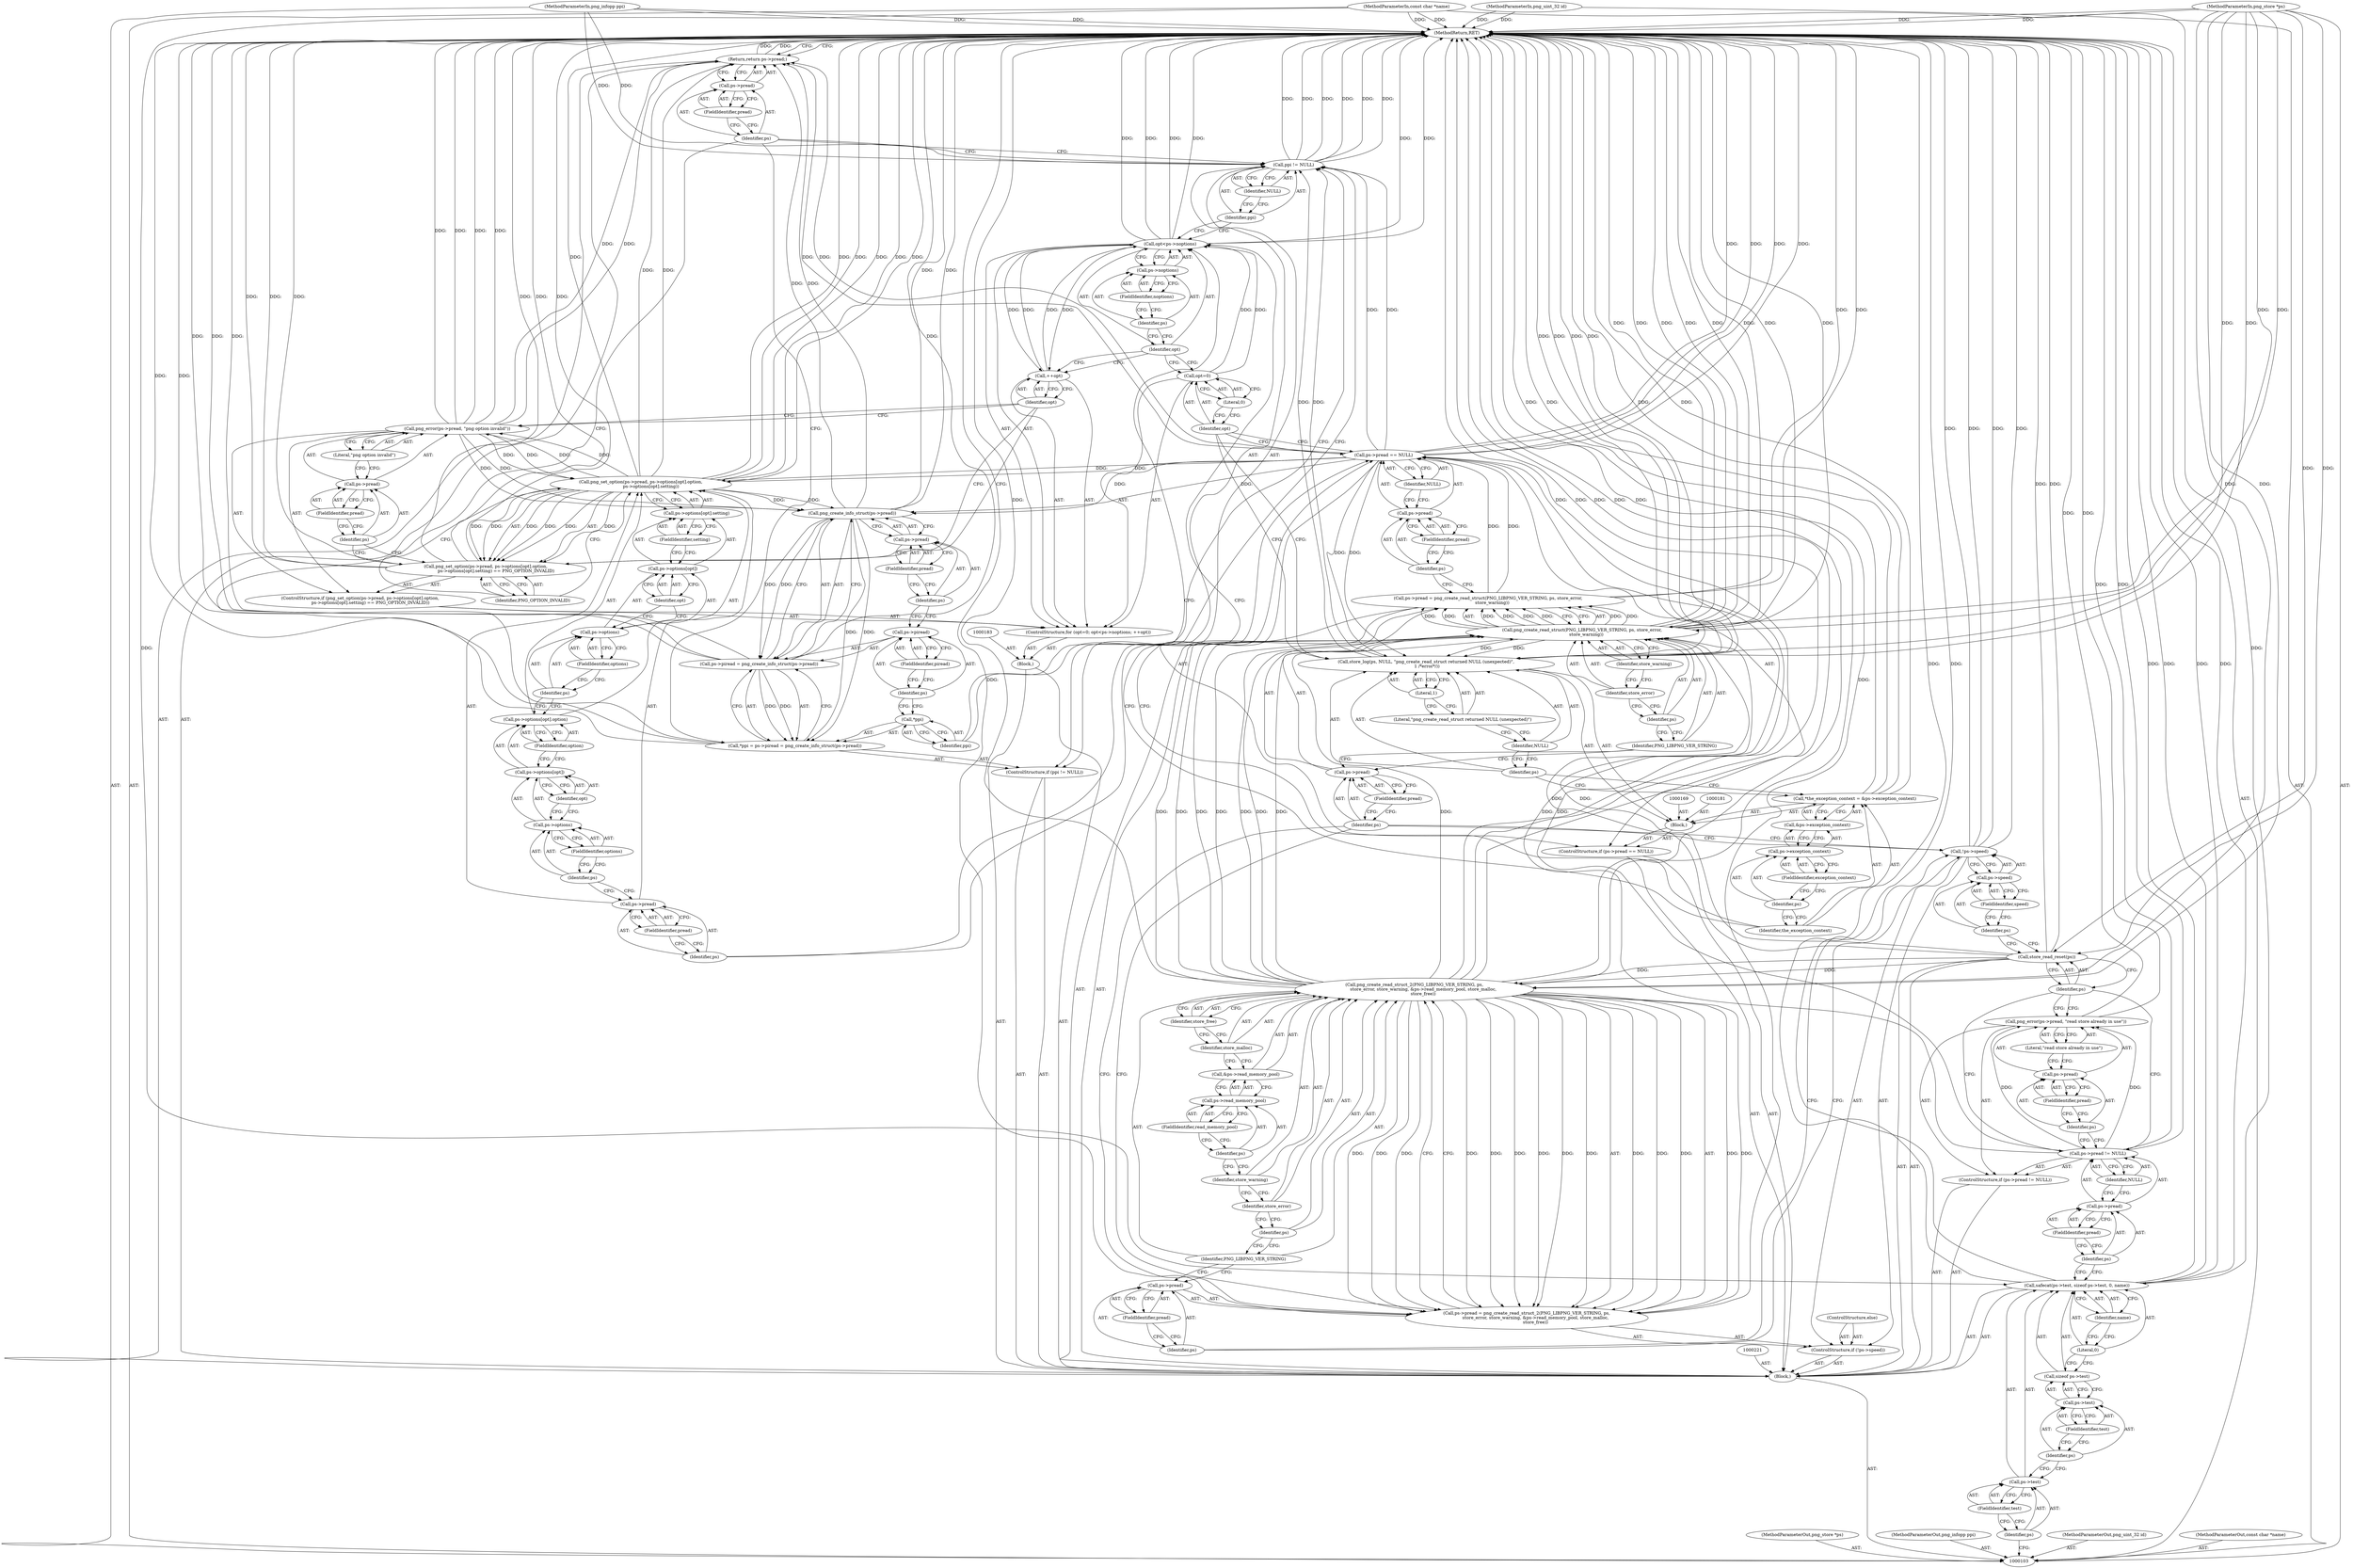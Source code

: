 digraph "0_Android_9d4853418ab2f754c2b63e091c29c5529b8b86ca_129" {
"1000241" [label="(MethodReturn,RET)"];
"1000104" [label="(MethodParameterIn,png_store *ps)"];
"1000359" [label="(MethodParameterOut,png_store *ps)"];
"1000105" [label="(MethodParameterIn,png_infopp ppi)"];
"1000360" [label="(MethodParameterOut,png_infopp ppi)"];
"1000106" [label="(MethodParameterIn,png_uint_32 id)"];
"1000361" [label="(MethodParameterOut,png_uint_32 id)"];
"1000131" [label="(Identifier,ps)"];
"1000130" [label="(Call,store_read_reset(ps))"];
"1000132" [label="(ControlStructure,if (!ps->speed))"];
"1000136" [label="(FieldIdentifier,speed)"];
"1000133" [label="(Call,!ps->speed)"];
"1000134" [label="(Call,ps->speed)"];
"1000135" [label="(Identifier,ps)"];
"1000107" [label="(MethodParameterIn,const char *name)"];
"1000362" [label="(MethodParameterOut,const char *name)"];
"1000140" [label="(FieldIdentifier,pread)"];
"1000141" [label="(Call,png_create_read_struct_2(PNG_LIBPNG_VER_STRING, ps,\n             store_error, store_warning, &ps->read_memory_pool, store_malloc,\n             store_free))"];
"1000142" [label="(Identifier,PNG_LIBPNG_VER_STRING)"];
"1000143" [label="(Identifier,ps)"];
"1000137" [label="(Call,ps->pread = png_create_read_struct_2(PNG_LIBPNG_VER_STRING, ps,\n             store_error, store_warning, &ps->read_memory_pool, store_malloc,\n             store_free))"];
"1000138" [label="(Call,ps->pread)"];
"1000139" [label="(Identifier,ps)"];
"1000144" [label="(Identifier,store_error)"];
"1000145" [label="(Identifier,store_warning)"];
"1000146" [label="(Call,&ps->read_memory_pool)"];
"1000147" [label="(Call,ps->read_memory_pool)"];
"1000148" [label="(Identifier,ps)"];
"1000149" [label="(FieldIdentifier,read_memory_pool)"];
"1000150" [label="(Identifier,store_malloc)"];
"1000151" [label="(Identifier,store_free)"];
"1000152" [label="(ControlStructure,else)"];
"1000157" [label="(Call,png_create_read_struct(PNG_LIBPNG_VER_STRING, ps, store_error,\n      store_warning))"];
"1000153" [label="(Call,ps->pread = png_create_read_struct(PNG_LIBPNG_VER_STRING, ps, store_error,\n      store_warning))"];
"1000154" [label="(Call,ps->pread)"];
"1000155" [label="(Identifier,ps)"];
"1000158" [label="(Identifier,PNG_LIBPNG_VER_STRING)"];
"1000159" [label="(Identifier,ps)"];
"1000160" [label="(Identifier,store_error)"];
"1000156" [label="(FieldIdentifier,pread)"];
"1000161" [label="(Identifier,store_warning)"];
"1000162" [label="(ControlStructure,if (ps->pread == NULL))"];
"1000167" [label="(Identifier,NULL)"];
"1000163" [label="(Call,ps->pread == NULL)"];
"1000164" [label="(Call,ps->pread)"];
"1000165" [label="(Identifier,ps)"];
"1000166" [label="(FieldIdentifier,pread)"];
"1000108" [label="(Block,)"];
"1000170" [label="(Call,*the_exception_context = &ps->exception_context)"];
"1000171" [label="(Identifier,the_exception_context)"];
"1000172" [label="(Call,&ps->exception_context)"];
"1000173" [label="(Call,ps->exception_context)"];
"1000174" [label="(Identifier,ps)"];
"1000175" [label="(FieldIdentifier,exception_context)"];
"1000177" [label="(Identifier,ps)"];
"1000178" [label="(Identifier,NULL)"];
"1000179" [label="(Literal,\"png_create_read_struct returned NULL (unexpected)\")"];
"1000176" [label="(Call,store_log(ps, NULL, \"png_create_read_struct returned NULL (unexpected)\",\n 1 /*error*/))"];
"1000180" [label="(Literal,1)"];
"1000168" [label="(Block,)"];
"1000182" [label="(Block,)"];
"1000184" [label="(ControlStructure,for (opt=0; opt<ps->noptions; ++opt))"];
"1000187" [label="(Literal,0)"];
"1000188" [label="(Call,opt<ps->noptions)"];
"1000189" [label="(Identifier,opt)"];
"1000190" [label="(Call,ps->noptions)"];
"1000191" [label="(Identifier,ps)"];
"1000192" [label="(FieldIdentifier,noptions)"];
"1000193" [label="(Call,++opt)"];
"1000194" [label="(Identifier,opt)"];
"1000185" [label="(Call,opt=0)"];
"1000186" [label="(Identifier,opt)"];
"1000195" [label="(ControlStructure,if (png_set_option(ps->pread, ps->options[opt].option,\n               ps->options[opt].setting) == PNG_OPTION_INVALID))"];
"1000198" [label="(Call,ps->pread)"];
"1000199" [label="(Identifier,ps)"];
"1000200" [label="(FieldIdentifier,pread)"];
"1000201" [label="(Call,ps->options[opt].option)"];
"1000202" [label="(Call,ps->options[opt])"];
"1000203" [label="(Call,ps->options)"];
"1000204" [label="(Identifier,ps)"];
"1000205" [label="(FieldIdentifier,options)"];
"1000206" [label="(Identifier,opt)"];
"1000207" [label="(FieldIdentifier,option)"];
"1000196" [label="(Call,png_set_option(ps->pread, ps->options[opt].option,\n               ps->options[opt].setting) == PNG_OPTION_INVALID)"];
"1000197" [label="(Call,png_set_option(ps->pread, ps->options[opt].option,\n               ps->options[opt].setting))"];
"1000208" [label="(Call,ps->options[opt].setting)"];
"1000209" [label="(Call,ps->options[opt])"];
"1000210" [label="(Call,ps->options)"];
"1000211" [label="(Identifier,ps)"];
"1000212" [label="(FieldIdentifier,options)"];
"1000213" [label="(Identifier,opt)"];
"1000214" [label="(FieldIdentifier,setting)"];
"1000215" [label="(Identifier,PNG_OPTION_INVALID)"];
"1000216" [label="(Call,png_error(ps->pread, \"png option invalid\"))"];
"1000217" [label="(Call,ps->pread)"];
"1000218" [label="(Identifier,ps)"];
"1000219" [label="(FieldIdentifier,pread)"];
"1000220" [label="(Literal,\"png option invalid\")"];
"1000110" [label="(Call,ps->test)"];
"1000111" [label="(Identifier,ps)"];
"1000112" [label="(FieldIdentifier,test)"];
"1000113" [label="(Call,sizeof ps->test)"];
"1000114" [label="(Call,ps->test)"];
"1000115" [label="(Identifier,ps)"];
"1000116" [label="(FieldIdentifier,test)"];
"1000117" [label="(Literal,0)"];
"1000109" [label="(Call,safecat(ps->test, sizeof ps->test, 0, name))"];
"1000118" [label="(Identifier,name)"];
"1000222" [label="(ControlStructure,if (ppi != NULL))"];
"1000225" [label="(Identifier,NULL)"];
"1000223" [label="(Call,ppi != NULL)"];
"1000224" [label="(Identifier,ppi)"];
"1000226" [label="(Call,*ppi = ps->piread = png_create_info_struct(ps->pread))"];
"1000227" [label="(Call,*ppi)"];
"1000232" [label="(FieldIdentifier,piread)"];
"1000228" [label="(Identifier,ppi)"];
"1000233" [label="(Call,png_create_info_struct(ps->pread))"];
"1000234" [label="(Call,ps->pread)"];
"1000235" [label="(Identifier,ps)"];
"1000236" [label="(FieldIdentifier,pread)"];
"1000229" [label="(Call,ps->piread = png_create_info_struct(ps->pread))"];
"1000230" [label="(Call,ps->piread)"];
"1000231" [label="(Identifier,ps)"];
"1000237" [label="(Return,return ps->pread;)"];
"1000240" [label="(FieldIdentifier,pread)"];
"1000238" [label="(Call,ps->pread)"];
"1000239" [label="(Identifier,ps)"];
"1000119" [label="(ControlStructure,if (ps->pread != NULL))"];
"1000124" [label="(Identifier,NULL)"];
"1000120" [label="(Call,ps->pread != NULL)"];
"1000121" [label="(Call,ps->pread)"];
"1000122" [label="(Identifier,ps)"];
"1000123" [label="(FieldIdentifier,pread)"];
"1000126" [label="(Call,ps->pread)"];
"1000127" [label="(Identifier,ps)"];
"1000128" [label="(FieldIdentifier,pread)"];
"1000129" [label="(Literal,\"read store already in use\")"];
"1000125" [label="(Call,png_error(ps->pread, \"read store already in use\"))"];
"1000241" -> "1000103"  [label="AST: "];
"1000241" -> "1000237"  [label="CFG: "];
"1000223" -> "1000241"  [label="DDG: "];
"1000223" -> "1000241"  [label="DDG: "];
"1000223" -> "1000241"  [label="DDG: "];
"1000188" -> "1000241"  [label="DDG: "];
"1000188" -> "1000241"  [label="DDG: "];
"1000188" -> "1000241"  [label="DDG: "];
"1000104" -> "1000241"  [label="DDG: "];
"1000137" -> "1000241"  [label="DDG: "];
"1000109" -> "1000241"  [label="DDG: "];
"1000109" -> "1000241"  [label="DDG: "];
"1000109" -> "1000241"  [label="DDG: "];
"1000133" -> "1000241"  [label="DDG: "];
"1000133" -> "1000241"  [label="DDG: "];
"1000196" -> "1000241"  [label="DDG: "];
"1000196" -> "1000241"  [label="DDG: "];
"1000196" -> "1000241"  [label="DDG: "];
"1000157" -> "1000241"  [label="DDG: "];
"1000157" -> "1000241"  [label="DDG: "];
"1000157" -> "1000241"  [label="DDG: "];
"1000157" -> "1000241"  [label="DDG: "];
"1000130" -> "1000241"  [label="DDG: "];
"1000163" -> "1000241"  [label="DDG: "];
"1000163" -> "1000241"  [label="DDG: "];
"1000170" -> "1000241"  [label="DDG: "];
"1000170" -> "1000241"  [label="DDG: "];
"1000125" -> "1000241"  [label="DDG: "];
"1000197" -> "1000241"  [label="DDG: "];
"1000197" -> "1000241"  [label="DDG: "];
"1000197" -> "1000241"  [label="DDG: "];
"1000226" -> "1000241"  [label="DDG: "];
"1000107" -> "1000241"  [label="DDG: "];
"1000141" -> "1000241"  [label="DDG: "];
"1000141" -> "1000241"  [label="DDG: "];
"1000141" -> "1000241"  [label="DDG: "];
"1000229" -> "1000241"  [label="DDG: "];
"1000229" -> "1000241"  [label="DDG: "];
"1000216" -> "1000241"  [label="DDG: "];
"1000216" -> "1000241"  [label="DDG: "];
"1000153" -> "1000241"  [label="DDG: "];
"1000105" -> "1000241"  [label="DDG: "];
"1000176" -> "1000241"  [label="DDG: "];
"1000176" -> "1000241"  [label="DDG: "];
"1000120" -> "1000241"  [label="DDG: "];
"1000233" -> "1000241"  [label="DDG: "];
"1000106" -> "1000241"  [label="DDG: "];
"1000237" -> "1000241"  [label="DDG: "];
"1000104" -> "1000103"  [label="AST: "];
"1000104" -> "1000241"  [label="DDG: "];
"1000104" -> "1000130"  [label="DDG: "];
"1000104" -> "1000141"  [label="DDG: "];
"1000104" -> "1000157"  [label="DDG: "];
"1000104" -> "1000176"  [label="DDG: "];
"1000359" -> "1000103"  [label="AST: "];
"1000105" -> "1000103"  [label="AST: "];
"1000105" -> "1000241"  [label="DDG: "];
"1000105" -> "1000223"  [label="DDG: "];
"1000360" -> "1000103"  [label="AST: "];
"1000106" -> "1000103"  [label="AST: "];
"1000106" -> "1000241"  [label="DDG: "];
"1000361" -> "1000103"  [label="AST: "];
"1000131" -> "1000130"  [label="AST: "];
"1000131" -> "1000125"  [label="CFG: "];
"1000131" -> "1000120"  [label="CFG: "];
"1000130" -> "1000131"  [label="CFG: "];
"1000130" -> "1000108"  [label="AST: "];
"1000130" -> "1000131"  [label="CFG: "];
"1000131" -> "1000130"  [label="AST: "];
"1000135" -> "1000130"  [label="CFG: "];
"1000130" -> "1000241"  [label="DDG: "];
"1000104" -> "1000130"  [label="DDG: "];
"1000130" -> "1000141"  [label="DDG: "];
"1000130" -> "1000157"  [label="DDG: "];
"1000132" -> "1000108"  [label="AST: "];
"1000133" -> "1000132"  [label="AST: "];
"1000137" -> "1000132"  [label="AST: "];
"1000152" -> "1000132"  [label="AST: "];
"1000136" -> "1000134"  [label="AST: "];
"1000136" -> "1000135"  [label="CFG: "];
"1000134" -> "1000136"  [label="CFG: "];
"1000133" -> "1000132"  [label="AST: "];
"1000133" -> "1000134"  [label="CFG: "];
"1000134" -> "1000133"  [label="AST: "];
"1000139" -> "1000133"  [label="CFG: "];
"1000155" -> "1000133"  [label="CFG: "];
"1000133" -> "1000241"  [label="DDG: "];
"1000133" -> "1000241"  [label="DDG: "];
"1000134" -> "1000133"  [label="AST: "];
"1000134" -> "1000136"  [label="CFG: "];
"1000135" -> "1000134"  [label="AST: "];
"1000136" -> "1000134"  [label="AST: "];
"1000133" -> "1000134"  [label="CFG: "];
"1000135" -> "1000134"  [label="AST: "];
"1000135" -> "1000130"  [label="CFG: "];
"1000136" -> "1000135"  [label="CFG: "];
"1000107" -> "1000103"  [label="AST: "];
"1000107" -> "1000241"  [label="DDG: "];
"1000107" -> "1000109"  [label="DDG: "];
"1000362" -> "1000103"  [label="AST: "];
"1000140" -> "1000138"  [label="AST: "];
"1000140" -> "1000139"  [label="CFG: "];
"1000138" -> "1000140"  [label="CFG: "];
"1000141" -> "1000137"  [label="AST: "];
"1000141" -> "1000151"  [label="CFG: "];
"1000142" -> "1000141"  [label="AST: "];
"1000143" -> "1000141"  [label="AST: "];
"1000144" -> "1000141"  [label="AST: "];
"1000145" -> "1000141"  [label="AST: "];
"1000146" -> "1000141"  [label="AST: "];
"1000150" -> "1000141"  [label="AST: "];
"1000151" -> "1000141"  [label="AST: "];
"1000137" -> "1000141"  [label="CFG: "];
"1000141" -> "1000241"  [label="DDG: "];
"1000141" -> "1000241"  [label="DDG: "];
"1000141" -> "1000241"  [label="DDG: "];
"1000141" -> "1000137"  [label="DDG: "];
"1000141" -> "1000137"  [label="DDG: "];
"1000141" -> "1000137"  [label="DDG: "];
"1000141" -> "1000137"  [label="DDG: "];
"1000141" -> "1000137"  [label="DDG: "];
"1000141" -> "1000137"  [label="DDG: "];
"1000141" -> "1000137"  [label="DDG: "];
"1000130" -> "1000141"  [label="DDG: "];
"1000104" -> "1000141"  [label="DDG: "];
"1000141" -> "1000157"  [label="DDG: "];
"1000141" -> "1000157"  [label="DDG: "];
"1000141" -> "1000157"  [label="DDG: "];
"1000141" -> "1000157"  [label="DDG: "];
"1000142" -> "1000141"  [label="AST: "];
"1000142" -> "1000138"  [label="CFG: "];
"1000143" -> "1000142"  [label="CFG: "];
"1000143" -> "1000141"  [label="AST: "];
"1000143" -> "1000142"  [label="CFG: "];
"1000144" -> "1000143"  [label="CFG: "];
"1000137" -> "1000132"  [label="AST: "];
"1000137" -> "1000141"  [label="CFG: "];
"1000138" -> "1000137"  [label="AST: "];
"1000141" -> "1000137"  [label="AST: "];
"1000155" -> "1000137"  [label="CFG: "];
"1000137" -> "1000241"  [label="DDG: "];
"1000141" -> "1000137"  [label="DDG: "];
"1000141" -> "1000137"  [label="DDG: "];
"1000141" -> "1000137"  [label="DDG: "];
"1000141" -> "1000137"  [label="DDG: "];
"1000141" -> "1000137"  [label="DDG: "];
"1000141" -> "1000137"  [label="DDG: "];
"1000141" -> "1000137"  [label="DDG: "];
"1000138" -> "1000137"  [label="AST: "];
"1000138" -> "1000140"  [label="CFG: "];
"1000139" -> "1000138"  [label="AST: "];
"1000140" -> "1000138"  [label="AST: "];
"1000142" -> "1000138"  [label="CFG: "];
"1000139" -> "1000138"  [label="AST: "];
"1000139" -> "1000133"  [label="CFG: "];
"1000140" -> "1000139"  [label="CFG: "];
"1000144" -> "1000141"  [label="AST: "];
"1000144" -> "1000143"  [label="CFG: "];
"1000145" -> "1000144"  [label="CFG: "];
"1000145" -> "1000141"  [label="AST: "];
"1000145" -> "1000144"  [label="CFG: "];
"1000148" -> "1000145"  [label="CFG: "];
"1000146" -> "1000141"  [label="AST: "];
"1000146" -> "1000147"  [label="CFG: "];
"1000147" -> "1000146"  [label="AST: "];
"1000150" -> "1000146"  [label="CFG: "];
"1000147" -> "1000146"  [label="AST: "];
"1000147" -> "1000149"  [label="CFG: "];
"1000148" -> "1000147"  [label="AST: "];
"1000149" -> "1000147"  [label="AST: "];
"1000146" -> "1000147"  [label="CFG: "];
"1000148" -> "1000147"  [label="AST: "];
"1000148" -> "1000145"  [label="CFG: "];
"1000149" -> "1000148"  [label="CFG: "];
"1000149" -> "1000147"  [label="AST: "];
"1000149" -> "1000148"  [label="CFG: "];
"1000147" -> "1000149"  [label="CFG: "];
"1000150" -> "1000141"  [label="AST: "];
"1000150" -> "1000146"  [label="CFG: "];
"1000151" -> "1000150"  [label="CFG: "];
"1000151" -> "1000141"  [label="AST: "];
"1000151" -> "1000150"  [label="CFG: "];
"1000141" -> "1000151"  [label="CFG: "];
"1000152" -> "1000132"  [label="AST: "];
"1000157" -> "1000153"  [label="AST: "];
"1000157" -> "1000161"  [label="CFG: "];
"1000158" -> "1000157"  [label="AST: "];
"1000159" -> "1000157"  [label="AST: "];
"1000160" -> "1000157"  [label="AST: "];
"1000161" -> "1000157"  [label="AST: "];
"1000153" -> "1000157"  [label="CFG: "];
"1000157" -> "1000241"  [label="DDG: "];
"1000157" -> "1000241"  [label="DDG: "];
"1000157" -> "1000241"  [label="DDG: "];
"1000157" -> "1000241"  [label="DDG: "];
"1000157" -> "1000153"  [label="DDG: "];
"1000157" -> "1000153"  [label="DDG: "];
"1000157" -> "1000153"  [label="DDG: "];
"1000157" -> "1000153"  [label="DDG: "];
"1000141" -> "1000157"  [label="DDG: "];
"1000141" -> "1000157"  [label="DDG: "];
"1000141" -> "1000157"  [label="DDG: "];
"1000141" -> "1000157"  [label="DDG: "];
"1000130" -> "1000157"  [label="DDG: "];
"1000104" -> "1000157"  [label="DDG: "];
"1000157" -> "1000176"  [label="DDG: "];
"1000153" -> "1000108"  [label="AST: "];
"1000153" -> "1000157"  [label="CFG: "];
"1000154" -> "1000153"  [label="AST: "];
"1000157" -> "1000153"  [label="AST: "];
"1000165" -> "1000153"  [label="CFG: "];
"1000153" -> "1000241"  [label="DDG: "];
"1000157" -> "1000153"  [label="DDG: "];
"1000157" -> "1000153"  [label="DDG: "];
"1000157" -> "1000153"  [label="DDG: "];
"1000157" -> "1000153"  [label="DDG: "];
"1000153" -> "1000163"  [label="DDG: "];
"1000154" -> "1000153"  [label="AST: "];
"1000154" -> "1000156"  [label="CFG: "];
"1000155" -> "1000154"  [label="AST: "];
"1000156" -> "1000154"  [label="AST: "];
"1000158" -> "1000154"  [label="CFG: "];
"1000155" -> "1000154"  [label="AST: "];
"1000155" -> "1000137"  [label="CFG: "];
"1000155" -> "1000133"  [label="CFG: "];
"1000156" -> "1000155"  [label="CFG: "];
"1000158" -> "1000157"  [label="AST: "];
"1000158" -> "1000154"  [label="CFG: "];
"1000159" -> "1000158"  [label="CFG: "];
"1000159" -> "1000157"  [label="AST: "];
"1000159" -> "1000158"  [label="CFG: "];
"1000160" -> "1000159"  [label="CFG: "];
"1000160" -> "1000157"  [label="AST: "];
"1000160" -> "1000159"  [label="CFG: "];
"1000161" -> "1000160"  [label="CFG: "];
"1000156" -> "1000154"  [label="AST: "];
"1000156" -> "1000155"  [label="CFG: "];
"1000154" -> "1000156"  [label="CFG: "];
"1000161" -> "1000157"  [label="AST: "];
"1000161" -> "1000160"  [label="CFG: "];
"1000157" -> "1000161"  [label="CFG: "];
"1000162" -> "1000108"  [label="AST: "];
"1000163" -> "1000162"  [label="AST: "];
"1000168" -> "1000162"  [label="AST: "];
"1000167" -> "1000163"  [label="AST: "];
"1000167" -> "1000164"  [label="CFG: "];
"1000163" -> "1000167"  [label="CFG: "];
"1000163" -> "1000162"  [label="AST: "];
"1000163" -> "1000167"  [label="CFG: "];
"1000164" -> "1000163"  [label="AST: "];
"1000167" -> "1000163"  [label="AST: "];
"1000171" -> "1000163"  [label="CFG: "];
"1000186" -> "1000163"  [label="CFG: "];
"1000163" -> "1000241"  [label="DDG: "];
"1000163" -> "1000241"  [label="DDG: "];
"1000153" -> "1000163"  [label="DDG: "];
"1000120" -> "1000163"  [label="DDG: "];
"1000163" -> "1000176"  [label="DDG: "];
"1000163" -> "1000197"  [label="DDG: "];
"1000163" -> "1000223"  [label="DDG: "];
"1000163" -> "1000233"  [label="DDG: "];
"1000163" -> "1000237"  [label="DDG: "];
"1000164" -> "1000163"  [label="AST: "];
"1000164" -> "1000166"  [label="CFG: "];
"1000165" -> "1000164"  [label="AST: "];
"1000166" -> "1000164"  [label="AST: "];
"1000167" -> "1000164"  [label="CFG: "];
"1000165" -> "1000164"  [label="AST: "];
"1000165" -> "1000153"  [label="CFG: "];
"1000166" -> "1000165"  [label="CFG: "];
"1000166" -> "1000164"  [label="AST: "];
"1000166" -> "1000165"  [label="CFG: "];
"1000164" -> "1000166"  [label="CFG: "];
"1000108" -> "1000103"  [label="AST: "];
"1000109" -> "1000108"  [label="AST: "];
"1000119" -> "1000108"  [label="AST: "];
"1000130" -> "1000108"  [label="AST: "];
"1000132" -> "1000108"  [label="AST: "];
"1000153" -> "1000108"  [label="AST: "];
"1000162" -> "1000108"  [label="AST: "];
"1000182" -> "1000108"  [label="AST: "];
"1000221" -> "1000108"  [label="AST: "];
"1000222" -> "1000108"  [label="AST: "];
"1000237" -> "1000108"  [label="AST: "];
"1000170" -> "1000168"  [label="AST: "];
"1000170" -> "1000172"  [label="CFG: "];
"1000171" -> "1000170"  [label="AST: "];
"1000172" -> "1000170"  [label="AST: "];
"1000177" -> "1000170"  [label="CFG: "];
"1000170" -> "1000241"  [label="DDG: "];
"1000170" -> "1000241"  [label="DDG: "];
"1000171" -> "1000170"  [label="AST: "];
"1000171" -> "1000163"  [label="CFG: "];
"1000174" -> "1000171"  [label="CFG: "];
"1000172" -> "1000170"  [label="AST: "];
"1000172" -> "1000173"  [label="CFG: "];
"1000173" -> "1000172"  [label="AST: "];
"1000170" -> "1000172"  [label="CFG: "];
"1000173" -> "1000172"  [label="AST: "];
"1000173" -> "1000175"  [label="CFG: "];
"1000174" -> "1000173"  [label="AST: "];
"1000175" -> "1000173"  [label="AST: "];
"1000172" -> "1000173"  [label="CFG: "];
"1000174" -> "1000173"  [label="AST: "];
"1000174" -> "1000171"  [label="CFG: "];
"1000175" -> "1000174"  [label="CFG: "];
"1000175" -> "1000173"  [label="AST: "];
"1000175" -> "1000174"  [label="CFG: "];
"1000173" -> "1000175"  [label="CFG: "];
"1000177" -> "1000176"  [label="AST: "];
"1000177" -> "1000170"  [label="CFG: "];
"1000178" -> "1000177"  [label="CFG: "];
"1000178" -> "1000176"  [label="AST: "];
"1000178" -> "1000177"  [label="CFG: "];
"1000179" -> "1000178"  [label="CFG: "];
"1000179" -> "1000176"  [label="AST: "];
"1000179" -> "1000178"  [label="CFG: "];
"1000180" -> "1000179"  [label="CFG: "];
"1000176" -> "1000168"  [label="AST: "];
"1000176" -> "1000180"  [label="CFG: "];
"1000177" -> "1000176"  [label="AST: "];
"1000178" -> "1000176"  [label="AST: "];
"1000179" -> "1000176"  [label="AST: "];
"1000180" -> "1000176"  [label="AST: "];
"1000186" -> "1000176"  [label="CFG: "];
"1000176" -> "1000241"  [label="DDG: "];
"1000176" -> "1000241"  [label="DDG: "];
"1000157" -> "1000176"  [label="DDG: "];
"1000104" -> "1000176"  [label="DDG: "];
"1000163" -> "1000176"  [label="DDG: "];
"1000176" -> "1000223"  [label="DDG: "];
"1000180" -> "1000176"  [label="AST: "];
"1000180" -> "1000179"  [label="CFG: "];
"1000176" -> "1000180"  [label="CFG: "];
"1000168" -> "1000162"  [label="AST: "];
"1000169" -> "1000168"  [label="AST: "];
"1000170" -> "1000168"  [label="AST: "];
"1000176" -> "1000168"  [label="AST: "];
"1000181" -> "1000168"  [label="AST: "];
"1000182" -> "1000108"  [label="AST: "];
"1000183" -> "1000182"  [label="AST: "];
"1000184" -> "1000182"  [label="AST: "];
"1000184" -> "1000182"  [label="AST: "];
"1000185" -> "1000184"  [label="AST: "];
"1000188" -> "1000184"  [label="AST: "];
"1000193" -> "1000184"  [label="AST: "];
"1000195" -> "1000184"  [label="AST: "];
"1000187" -> "1000185"  [label="AST: "];
"1000187" -> "1000186"  [label="CFG: "];
"1000185" -> "1000187"  [label="CFG: "];
"1000188" -> "1000184"  [label="AST: "];
"1000188" -> "1000190"  [label="CFG: "];
"1000189" -> "1000188"  [label="AST: "];
"1000190" -> "1000188"  [label="AST: "];
"1000199" -> "1000188"  [label="CFG: "];
"1000224" -> "1000188"  [label="CFG: "];
"1000188" -> "1000241"  [label="DDG: "];
"1000188" -> "1000241"  [label="DDG: "];
"1000188" -> "1000241"  [label="DDG: "];
"1000185" -> "1000188"  [label="DDG: "];
"1000193" -> "1000188"  [label="DDG: "];
"1000188" -> "1000193"  [label="DDG: "];
"1000189" -> "1000188"  [label="AST: "];
"1000189" -> "1000185"  [label="CFG: "];
"1000189" -> "1000193"  [label="CFG: "];
"1000191" -> "1000189"  [label="CFG: "];
"1000190" -> "1000188"  [label="AST: "];
"1000190" -> "1000192"  [label="CFG: "];
"1000191" -> "1000190"  [label="AST: "];
"1000192" -> "1000190"  [label="AST: "];
"1000188" -> "1000190"  [label="CFG: "];
"1000191" -> "1000190"  [label="AST: "];
"1000191" -> "1000189"  [label="CFG: "];
"1000192" -> "1000191"  [label="CFG: "];
"1000192" -> "1000190"  [label="AST: "];
"1000192" -> "1000191"  [label="CFG: "];
"1000190" -> "1000192"  [label="CFG: "];
"1000193" -> "1000184"  [label="AST: "];
"1000193" -> "1000194"  [label="CFG: "];
"1000194" -> "1000193"  [label="AST: "];
"1000189" -> "1000193"  [label="CFG: "];
"1000193" -> "1000188"  [label="DDG: "];
"1000188" -> "1000193"  [label="DDG: "];
"1000194" -> "1000193"  [label="AST: "];
"1000194" -> "1000216"  [label="CFG: "];
"1000194" -> "1000196"  [label="CFG: "];
"1000193" -> "1000194"  [label="CFG: "];
"1000185" -> "1000184"  [label="AST: "];
"1000185" -> "1000187"  [label="CFG: "];
"1000186" -> "1000185"  [label="AST: "];
"1000187" -> "1000185"  [label="AST: "];
"1000189" -> "1000185"  [label="CFG: "];
"1000185" -> "1000188"  [label="DDG: "];
"1000186" -> "1000185"  [label="AST: "];
"1000186" -> "1000176"  [label="CFG: "];
"1000186" -> "1000163"  [label="CFG: "];
"1000187" -> "1000186"  [label="CFG: "];
"1000195" -> "1000184"  [label="AST: "];
"1000196" -> "1000195"  [label="AST: "];
"1000216" -> "1000195"  [label="AST: "];
"1000198" -> "1000197"  [label="AST: "];
"1000198" -> "1000200"  [label="CFG: "];
"1000199" -> "1000198"  [label="AST: "];
"1000200" -> "1000198"  [label="AST: "];
"1000204" -> "1000198"  [label="CFG: "];
"1000199" -> "1000198"  [label="AST: "];
"1000199" -> "1000188"  [label="CFG: "];
"1000200" -> "1000199"  [label="CFG: "];
"1000200" -> "1000198"  [label="AST: "];
"1000200" -> "1000199"  [label="CFG: "];
"1000198" -> "1000200"  [label="CFG: "];
"1000201" -> "1000197"  [label="AST: "];
"1000201" -> "1000207"  [label="CFG: "];
"1000202" -> "1000201"  [label="AST: "];
"1000207" -> "1000201"  [label="AST: "];
"1000211" -> "1000201"  [label="CFG: "];
"1000202" -> "1000201"  [label="AST: "];
"1000202" -> "1000206"  [label="CFG: "];
"1000203" -> "1000202"  [label="AST: "];
"1000206" -> "1000202"  [label="AST: "];
"1000207" -> "1000202"  [label="CFG: "];
"1000203" -> "1000202"  [label="AST: "];
"1000203" -> "1000205"  [label="CFG: "];
"1000204" -> "1000203"  [label="AST: "];
"1000205" -> "1000203"  [label="AST: "];
"1000206" -> "1000203"  [label="CFG: "];
"1000204" -> "1000203"  [label="AST: "];
"1000204" -> "1000198"  [label="CFG: "];
"1000205" -> "1000204"  [label="CFG: "];
"1000205" -> "1000203"  [label="AST: "];
"1000205" -> "1000204"  [label="CFG: "];
"1000203" -> "1000205"  [label="CFG: "];
"1000206" -> "1000202"  [label="AST: "];
"1000206" -> "1000203"  [label="CFG: "];
"1000202" -> "1000206"  [label="CFG: "];
"1000207" -> "1000201"  [label="AST: "];
"1000207" -> "1000202"  [label="CFG: "];
"1000201" -> "1000207"  [label="CFG: "];
"1000196" -> "1000195"  [label="AST: "];
"1000196" -> "1000215"  [label="CFG: "];
"1000197" -> "1000196"  [label="AST: "];
"1000215" -> "1000196"  [label="AST: "];
"1000218" -> "1000196"  [label="CFG: "];
"1000194" -> "1000196"  [label="CFG: "];
"1000196" -> "1000241"  [label="DDG: "];
"1000196" -> "1000241"  [label="DDG: "];
"1000196" -> "1000241"  [label="DDG: "];
"1000197" -> "1000196"  [label="DDG: "];
"1000197" -> "1000196"  [label="DDG: "];
"1000197" -> "1000196"  [label="DDG: "];
"1000197" -> "1000196"  [label="AST: "];
"1000197" -> "1000208"  [label="CFG: "];
"1000198" -> "1000197"  [label="AST: "];
"1000201" -> "1000197"  [label="AST: "];
"1000208" -> "1000197"  [label="AST: "];
"1000215" -> "1000197"  [label="CFG: "];
"1000197" -> "1000241"  [label="DDG: "];
"1000197" -> "1000241"  [label="DDG: "];
"1000197" -> "1000241"  [label="DDG: "];
"1000197" -> "1000196"  [label="DDG: "];
"1000197" -> "1000196"  [label="DDG: "];
"1000197" -> "1000196"  [label="DDG: "];
"1000163" -> "1000197"  [label="DDG: "];
"1000216" -> "1000197"  [label="DDG: "];
"1000197" -> "1000216"  [label="DDG: "];
"1000197" -> "1000233"  [label="DDG: "];
"1000197" -> "1000237"  [label="DDG: "];
"1000208" -> "1000197"  [label="AST: "];
"1000208" -> "1000214"  [label="CFG: "];
"1000209" -> "1000208"  [label="AST: "];
"1000214" -> "1000208"  [label="AST: "];
"1000197" -> "1000208"  [label="CFG: "];
"1000209" -> "1000208"  [label="AST: "];
"1000209" -> "1000213"  [label="CFG: "];
"1000210" -> "1000209"  [label="AST: "];
"1000213" -> "1000209"  [label="AST: "];
"1000214" -> "1000209"  [label="CFG: "];
"1000210" -> "1000209"  [label="AST: "];
"1000210" -> "1000212"  [label="CFG: "];
"1000211" -> "1000210"  [label="AST: "];
"1000212" -> "1000210"  [label="AST: "];
"1000213" -> "1000210"  [label="CFG: "];
"1000211" -> "1000210"  [label="AST: "];
"1000211" -> "1000201"  [label="CFG: "];
"1000212" -> "1000211"  [label="CFG: "];
"1000212" -> "1000210"  [label="AST: "];
"1000212" -> "1000211"  [label="CFG: "];
"1000210" -> "1000212"  [label="CFG: "];
"1000213" -> "1000209"  [label="AST: "];
"1000213" -> "1000210"  [label="CFG: "];
"1000209" -> "1000213"  [label="CFG: "];
"1000214" -> "1000208"  [label="AST: "];
"1000214" -> "1000209"  [label="CFG: "];
"1000208" -> "1000214"  [label="CFG: "];
"1000215" -> "1000196"  [label="AST: "];
"1000215" -> "1000197"  [label="CFG: "];
"1000196" -> "1000215"  [label="CFG: "];
"1000216" -> "1000195"  [label="AST: "];
"1000216" -> "1000220"  [label="CFG: "];
"1000217" -> "1000216"  [label="AST: "];
"1000220" -> "1000216"  [label="AST: "];
"1000194" -> "1000216"  [label="CFG: "];
"1000216" -> "1000241"  [label="DDG: "];
"1000216" -> "1000241"  [label="DDG: "];
"1000216" -> "1000197"  [label="DDG: "];
"1000197" -> "1000216"  [label="DDG: "];
"1000216" -> "1000233"  [label="DDG: "];
"1000216" -> "1000237"  [label="DDG: "];
"1000217" -> "1000216"  [label="AST: "];
"1000217" -> "1000219"  [label="CFG: "];
"1000218" -> "1000217"  [label="AST: "];
"1000219" -> "1000217"  [label="AST: "];
"1000220" -> "1000217"  [label="CFG: "];
"1000218" -> "1000217"  [label="AST: "];
"1000218" -> "1000196"  [label="CFG: "];
"1000219" -> "1000218"  [label="CFG: "];
"1000219" -> "1000217"  [label="AST: "];
"1000219" -> "1000218"  [label="CFG: "];
"1000217" -> "1000219"  [label="CFG: "];
"1000220" -> "1000216"  [label="AST: "];
"1000220" -> "1000217"  [label="CFG: "];
"1000216" -> "1000220"  [label="CFG: "];
"1000110" -> "1000109"  [label="AST: "];
"1000110" -> "1000112"  [label="CFG: "];
"1000111" -> "1000110"  [label="AST: "];
"1000112" -> "1000110"  [label="AST: "];
"1000115" -> "1000110"  [label="CFG: "];
"1000111" -> "1000110"  [label="AST: "];
"1000111" -> "1000103"  [label="CFG: "];
"1000112" -> "1000111"  [label="CFG: "];
"1000112" -> "1000110"  [label="AST: "];
"1000112" -> "1000111"  [label="CFG: "];
"1000110" -> "1000112"  [label="CFG: "];
"1000113" -> "1000109"  [label="AST: "];
"1000113" -> "1000114"  [label="CFG: "];
"1000114" -> "1000113"  [label="AST: "];
"1000117" -> "1000113"  [label="CFG: "];
"1000114" -> "1000113"  [label="AST: "];
"1000114" -> "1000116"  [label="CFG: "];
"1000115" -> "1000114"  [label="AST: "];
"1000116" -> "1000114"  [label="AST: "];
"1000113" -> "1000114"  [label="CFG: "];
"1000115" -> "1000114"  [label="AST: "];
"1000115" -> "1000110"  [label="CFG: "];
"1000116" -> "1000115"  [label="CFG: "];
"1000116" -> "1000114"  [label="AST: "];
"1000116" -> "1000115"  [label="CFG: "];
"1000114" -> "1000116"  [label="CFG: "];
"1000117" -> "1000109"  [label="AST: "];
"1000117" -> "1000113"  [label="CFG: "];
"1000118" -> "1000117"  [label="CFG: "];
"1000109" -> "1000108"  [label="AST: "];
"1000109" -> "1000118"  [label="CFG: "];
"1000110" -> "1000109"  [label="AST: "];
"1000113" -> "1000109"  [label="AST: "];
"1000117" -> "1000109"  [label="AST: "];
"1000118" -> "1000109"  [label="AST: "];
"1000122" -> "1000109"  [label="CFG: "];
"1000109" -> "1000241"  [label="DDG: "];
"1000109" -> "1000241"  [label="DDG: "];
"1000109" -> "1000241"  [label="DDG: "];
"1000107" -> "1000109"  [label="DDG: "];
"1000118" -> "1000109"  [label="AST: "];
"1000118" -> "1000117"  [label="CFG: "];
"1000109" -> "1000118"  [label="CFG: "];
"1000222" -> "1000108"  [label="AST: "];
"1000223" -> "1000222"  [label="AST: "];
"1000226" -> "1000222"  [label="AST: "];
"1000225" -> "1000223"  [label="AST: "];
"1000225" -> "1000224"  [label="CFG: "];
"1000223" -> "1000225"  [label="CFG: "];
"1000223" -> "1000222"  [label="AST: "];
"1000223" -> "1000225"  [label="CFG: "];
"1000224" -> "1000223"  [label="AST: "];
"1000225" -> "1000223"  [label="AST: "];
"1000228" -> "1000223"  [label="CFG: "];
"1000239" -> "1000223"  [label="CFG: "];
"1000223" -> "1000241"  [label="DDG: "];
"1000223" -> "1000241"  [label="DDG: "];
"1000223" -> "1000241"  [label="DDG: "];
"1000105" -> "1000223"  [label="DDG: "];
"1000176" -> "1000223"  [label="DDG: "];
"1000163" -> "1000223"  [label="DDG: "];
"1000224" -> "1000223"  [label="AST: "];
"1000224" -> "1000188"  [label="CFG: "];
"1000225" -> "1000224"  [label="CFG: "];
"1000226" -> "1000222"  [label="AST: "];
"1000226" -> "1000229"  [label="CFG: "];
"1000227" -> "1000226"  [label="AST: "];
"1000229" -> "1000226"  [label="AST: "];
"1000239" -> "1000226"  [label="CFG: "];
"1000226" -> "1000241"  [label="DDG: "];
"1000229" -> "1000226"  [label="DDG: "];
"1000233" -> "1000226"  [label="DDG: "];
"1000227" -> "1000226"  [label="AST: "];
"1000227" -> "1000228"  [label="CFG: "];
"1000228" -> "1000227"  [label="AST: "];
"1000231" -> "1000227"  [label="CFG: "];
"1000232" -> "1000230"  [label="AST: "];
"1000232" -> "1000231"  [label="CFG: "];
"1000230" -> "1000232"  [label="CFG: "];
"1000228" -> "1000227"  [label="AST: "];
"1000228" -> "1000223"  [label="CFG: "];
"1000227" -> "1000228"  [label="CFG: "];
"1000233" -> "1000229"  [label="AST: "];
"1000233" -> "1000234"  [label="CFG: "];
"1000234" -> "1000233"  [label="AST: "];
"1000229" -> "1000233"  [label="CFG: "];
"1000233" -> "1000241"  [label="DDG: "];
"1000233" -> "1000226"  [label="DDG: "];
"1000233" -> "1000229"  [label="DDG: "];
"1000163" -> "1000233"  [label="DDG: "];
"1000216" -> "1000233"  [label="DDG: "];
"1000197" -> "1000233"  [label="DDG: "];
"1000233" -> "1000237"  [label="DDG: "];
"1000234" -> "1000233"  [label="AST: "];
"1000234" -> "1000236"  [label="CFG: "];
"1000235" -> "1000234"  [label="AST: "];
"1000236" -> "1000234"  [label="AST: "];
"1000233" -> "1000234"  [label="CFG: "];
"1000235" -> "1000234"  [label="AST: "];
"1000235" -> "1000230"  [label="CFG: "];
"1000236" -> "1000235"  [label="CFG: "];
"1000236" -> "1000234"  [label="AST: "];
"1000236" -> "1000235"  [label="CFG: "];
"1000234" -> "1000236"  [label="CFG: "];
"1000229" -> "1000226"  [label="AST: "];
"1000229" -> "1000233"  [label="CFG: "];
"1000230" -> "1000229"  [label="AST: "];
"1000233" -> "1000229"  [label="AST: "];
"1000226" -> "1000229"  [label="CFG: "];
"1000229" -> "1000241"  [label="DDG: "];
"1000229" -> "1000241"  [label="DDG: "];
"1000229" -> "1000226"  [label="DDG: "];
"1000233" -> "1000229"  [label="DDG: "];
"1000230" -> "1000229"  [label="AST: "];
"1000230" -> "1000232"  [label="CFG: "];
"1000231" -> "1000230"  [label="AST: "];
"1000232" -> "1000230"  [label="AST: "];
"1000235" -> "1000230"  [label="CFG: "];
"1000231" -> "1000230"  [label="AST: "];
"1000231" -> "1000227"  [label="CFG: "];
"1000232" -> "1000231"  [label="CFG: "];
"1000237" -> "1000108"  [label="AST: "];
"1000237" -> "1000238"  [label="CFG: "];
"1000238" -> "1000237"  [label="AST: "];
"1000241" -> "1000237"  [label="CFG: "];
"1000237" -> "1000241"  [label="DDG: "];
"1000163" -> "1000237"  [label="DDG: "];
"1000216" -> "1000237"  [label="DDG: "];
"1000233" -> "1000237"  [label="DDG: "];
"1000197" -> "1000237"  [label="DDG: "];
"1000240" -> "1000238"  [label="AST: "];
"1000240" -> "1000239"  [label="CFG: "];
"1000238" -> "1000240"  [label="CFG: "];
"1000238" -> "1000237"  [label="AST: "];
"1000238" -> "1000240"  [label="CFG: "];
"1000239" -> "1000238"  [label="AST: "];
"1000240" -> "1000238"  [label="AST: "];
"1000237" -> "1000238"  [label="CFG: "];
"1000239" -> "1000238"  [label="AST: "];
"1000239" -> "1000226"  [label="CFG: "];
"1000239" -> "1000223"  [label="CFG: "];
"1000240" -> "1000239"  [label="CFG: "];
"1000119" -> "1000108"  [label="AST: "];
"1000120" -> "1000119"  [label="AST: "];
"1000125" -> "1000119"  [label="AST: "];
"1000124" -> "1000120"  [label="AST: "];
"1000124" -> "1000121"  [label="CFG: "];
"1000120" -> "1000124"  [label="CFG: "];
"1000120" -> "1000119"  [label="AST: "];
"1000120" -> "1000124"  [label="CFG: "];
"1000121" -> "1000120"  [label="AST: "];
"1000124" -> "1000120"  [label="AST: "];
"1000127" -> "1000120"  [label="CFG: "];
"1000131" -> "1000120"  [label="CFG: "];
"1000120" -> "1000241"  [label="DDG: "];
"1000120" -> "1000125"  [label="DDG: "];
"1000120" -> "1000163"  [label="DDG: "];
"1000121" -> "1000120"  [label="AST: "];
"1000121" -> "1000123"  [label="CFG: "];
"1000122" -> "1000121"  [label="AST: "];
"1000123" -> "1000121"  [label="AST: "];
"1000124" -> "1000121"  [label="CFG: "];
"1000122" -> "1000121"  [label="AST: "];
"1000122" -> "1000109"  [label="CFG: "];
"1000123" -> "1000122"  [label="CFG: "];
"1000123" -> "1000121"  [label="AST: "];
"1000123" -> "1000122"  [label="CFG: "];
"1000121" -> "1000123"  [label="CFG: "];
"1000126" -> "1000125"  [label="AST: "];
"1000126" -> "1000128"  [label="CFG: "];
"1000127" -> "1000126"  [label="AST: "];
"1000128" -> "1000126"  [label="AST: "];
"1000129" -> "1000126"  [label="CFG: "];
"1000127" -> "1000126"  [label="AST: "];
"1000127" -> "1000120"  [label="CFG: "];
"1000128" -> "1000127"  [label="CFG: "];
"1000128" -> "1000126"  [label="AST: "];
"1000128" -> "1000127"  [label="CFG: "];
"1000126" -> "1000128"  [label="CFG: "];
"1000129" -> "1000125"  [label="AST: "];
"1000129" -> "1000126"  [label="CFG: "];
"1000125" -> "1000129"  [label="CFG: "];
"1000125" -> "1000119"  [label="AST: "];
"1000125" -> "1000129"  [label="CFG: "];
"1000126" -> "1000125"  [label="AST: "];
"1000129" -> "1000125"  [label="AST: "];
"1000131" -> "1000125"  [label="CFG: "];
"1000125" -> "1000241"  [label="DDG: "];
"1000120" -> "1000125"  [label="DDG: "];
}
